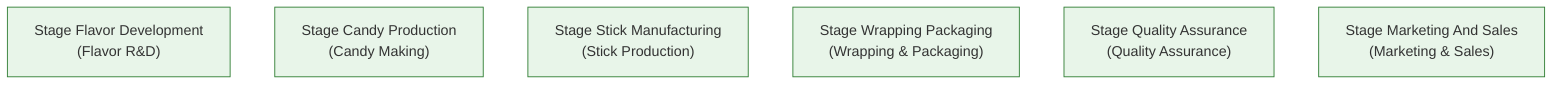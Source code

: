 graph TD;
    stage_flavor_development["Stage Flavor Development<br/>(Flavor R&D)"]
    style stage_flavor_development fill:#e8f5e9,stroke:#2e7d32,stroke-width:1px
    stage_candy_production["Stage Candy Production<br/>(Candy Making)"]
    style stage_candy_production fill:#e8f5e9,stroke:#2e7d32,stroke-width:1px
    stage_stick_manufacturing["Stage Stick Manufacturing<br/>(Stick Production)"]
    style stage_stick_manufacturing fill:#e8f5e9,stroke:#2e7d32,stroke-width:1px
    stage_wrapping_packaging["Stage Wrapping Packaging<br/>(Wrapping & Packaging)"]
    style stage_wrapping_packaging fill:#e8f5e9,stroke:#2e7d32,stroke-width:1px
    stage_quality_assurance["Stage Quality Assurance<br/>(Quality Assurance)"]
    style stage_quality_assurance fill:#e8f5e9,stroke:#2e7d32,stroke-width:1px
    stage_marketing_and_sales["Stage Marketing And Sales<br/>(Marketing & Sales)"]
    style stage_marketing_and_sales fill:#e8f5e9,stroke:#2e7d32,stroke-width:1px